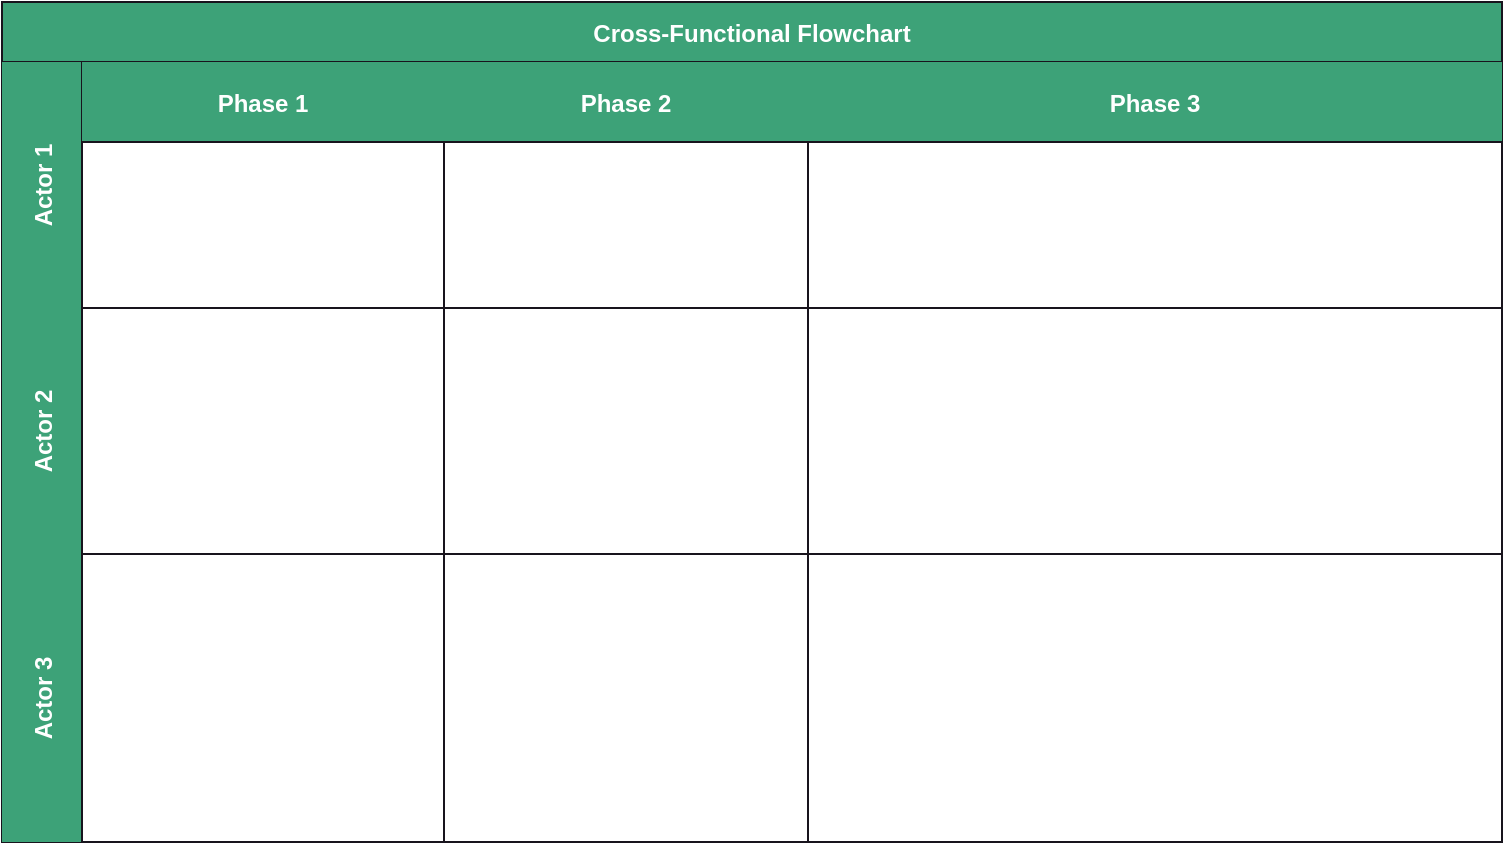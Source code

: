 <mxfile>
    <diagram id="OFFkSIdZj8pAvc7_iyBc" name="第 1 页">
        <mxGraphModel dx="635" dy="396" grid="1" gridSize="10" guides="1" tooltips="1" connect="1" arrows="1" fold="1" page="1" pageScale="1" pageWidth="827" pageHeight="1169" math="0" shadow="0">
            <root>
                <mxCell id="0"/>
                <mxCell id="1" parent="0"/>
                <mxCell id="2" value="Cross-Functional Flowchart" style="shape=table;childLayout=tableLayout;startSize=30;collapsible=0;recursiveResize=0;expand=0;fontStyle=1;fillColor=#3da278;strokeColor=#18141D;fontColor=#FFFFFF;" vertex="1" parent="1">
                    <mxGeometry x="60" y="170" width="750" height="420" as="geometry"/>
                </mxCell>
                <mxCell id="3" value="Actor 1" style="shape=tableRow;horizontal=0;startSize=40;swimlaneHead=0;swimlaneBody=0;top=0;left=0;bottom=0;right=0;dropTarget=0;fillColor=#3da278;collapsible=0;recursiveResize=0;expand=0;fontStyle=1;strokeColor=#18141D;fontColor=#FFFFFF;" vertex="1" parent="2">
                    <mxGeometry y="30" width="750" height="123" as="geometry"/>
                </mxCell>
                <mxCell id="4" value="Phase 1" style="swimlane;swimlaneHead=0;swimlaneBody=0;fontStyle=0;connectable=0;fillColor=#3da278;startSize=40;collapsible=0;recursiveResize=0;expand=0;fontStyle=1;strokeColor=#18141D;fontColor=#FFFFFF;" vertex="1" parent="3">
                    <mxGeometry x="40" width="181" height="123" as="geometry">
                        <mxRectangle width="181" height="123" as="alternateBounds"/>
                    </mxGeometry>
                </mxCell>
                <mxCell id="5" value="Phase 2" style="swimlane;swimlaneHead=0;swimlaneBody=0;fontStyle=0;connectable=0;fillColor=#3da278;startSize=40;collapsible=0;recursiveResize=0;expand=0;fontStyle=1;strokeColor=#18141D;fontColor=#FFFFFF;" vertex="1" parent="3">
                    <mxGeometry x="221" width="182" height="123" as="geometry">
                        <mxRectangle width="182" height="123" as="alternateBounds"/>
                    </mxGeometry>
                </mxCell>
                <mxCell id="6" value="Phase 3" style="swimlane;swimlaneHead=0;swimlaneBody=0;fontStyle=0;connectable=0;fillColor=#3da278;startSize=40;collapsible=0;recursiveResize=0;expand=0;fontStyle=1;strokeColor=#18141D;fontColor=#FFFFFF;" vertex="1" parent="3">
                    <mxGeometry x="403" width="347" height="123" as="geometry">
                        <mxRectangle width="347" height="123" as="alternateBounds"/>
                    </mxGeometry>
                </mxCell>
                <mxCell id="7" value="Actor 2" style="shape=tableRow;horizontal=0;startSize=40;swimlaneHead=0;swimlaneBody=0;top=0;left=0;bottom=0;right=0;dropTarget=0;fillColor=#3da278;collapsible=0;recursiveResize=0;expand=0;fontStyle=1;strokeColor=#18141D;fontColor=#FFFFFF;" vertex="1" parent="2">
                    <mxGeometry y="153" width="750" height="123" as="geometry"/>
                </mxCell>
                <mxCell id="8" value="" style="swimlane;swimlaneHead=0;swimlaneBody=0;fontStyle=0;connectable=0;fillColor=#3da278;startSize=0;collapsible=0;recursiveResize=0;expand=0;fontStyle=1;strokeColor=#18141D;fontColor=#FFFFFF;" vertex="1" parent="7">
                    <mxGeometry x="40" width="181" height="123" as="geometry">
                        <mxRectangle width="181" height="123" as="alternateBounds"/>
                    </mxGeometry>
                </mxCell>
                <mxCell id="9" value="" style="swimlane;swimlaneHead=0;swimlaneBody=0;fontStyle=0;connectable=0;fillColor=#3da278;startSize=0;collapsible=0;recursiveResize=0;expand=0;fontStyle=1;strokeColor=#18141D;fontColor=#FFFFFF;" vertex="1" parent="7">
                    <mxGeometry x="221" width="182" height="123" as="geometry">
                        <mxRectangle width="182" height="123" as="alternateBounds"/>
                    </mxGeometry>
                </mxCell>
                <mxCell id="10" value="" style="swimlane;swimlaneHead=0;swimlaneBody=0;fontStyle=0;connectable=0;fillColor=#3da278;startSize=0;collapsible=0;recursiveResize=0;expand=0;fontStyle=1;strokeColor=#18141D;fontColor=#FFFFFF;" vertex="1" parent="7">
                    <mxGeometry x="403" width="347" height="123" as="geometry">
                        <mxRectangle width="347" height="123" as="alternateBounds"/>
                    </mxGeometry>
                </mxCell>
                <mxCell id="11" value="Actor 3" style="shape=tableRow;horizontal=0;startSize=40;swimlaneHead=0;swimlaneBody=0;top=0;left=0;bottom=0;right=0;dropTarget=0;fillColor=#3da278;collapsible=0;recursiveResize=0;expand=0;fontStyle=1;strokeColor=#18141D;fontColor=#FFFFFF;" vertex="1" parent="2">
                    <mxGeometry y="276" width="750" height="144" as="geometry"/>
                </mxCell>
                <mxCell id="12" value="" style="swimlane;swimlaneHead=0;swimlaneBody=0;fontStyle=0;connectable=0;fillColor=#3da278;startSize=0;collapsible=0;recursiveResize=0;expand=0;fontStyle=1;strokeColor=#18141D;fontColor=#FFFFFF;" vertex="1" parent="11">
                    <mxGeometry x="40" width="181" height="144" as="geometry">
                        <mxRectangle width="181" height="144" as="alternateBounds"/>
                    </mxGeometry>
                </mxCell>
                <mxCell id="13" value="" style="swimlane;swimlaneHead=0;swimlaneBody=0;fontStyle=0;connectable=0;fillColor=#3da278;startSize=0;collapsible=0;recursiveResize=0;expand=0;fontStyle=1;strokeColor=#18141D;fontColor=#FFFFFF;" vertex="1" parent="11">
                    <mxGeometry x="221" width="182" height="144" as="geometry">
                        <mxRectangle width="182" height="144" as="alternateBounds"/>
                    </mxGeometry>
                </mxCell>
                <mxCell id="14" value="" style="swimlane;swimlaneHead=0;swimlaneBody=0;fontStyle=0;connectable=0;fillColor=#3da278;startSize=0;collapsible=0;recursiveResize=0;expand=0;fontStyle=1;strokeColor=#18141D;fontColor=#FFFFFF;" vertex="1" parent="11">
                    <mxGeometry x="403" width="347" height="144" as="geometry">
                        <mxRectangle width="347" height="144" as="alternateBounds"/>
                    </mxGeometry>
                </mxCell>
            </root>
        </mxGraphModel>
    </diagram>
</mxfile>